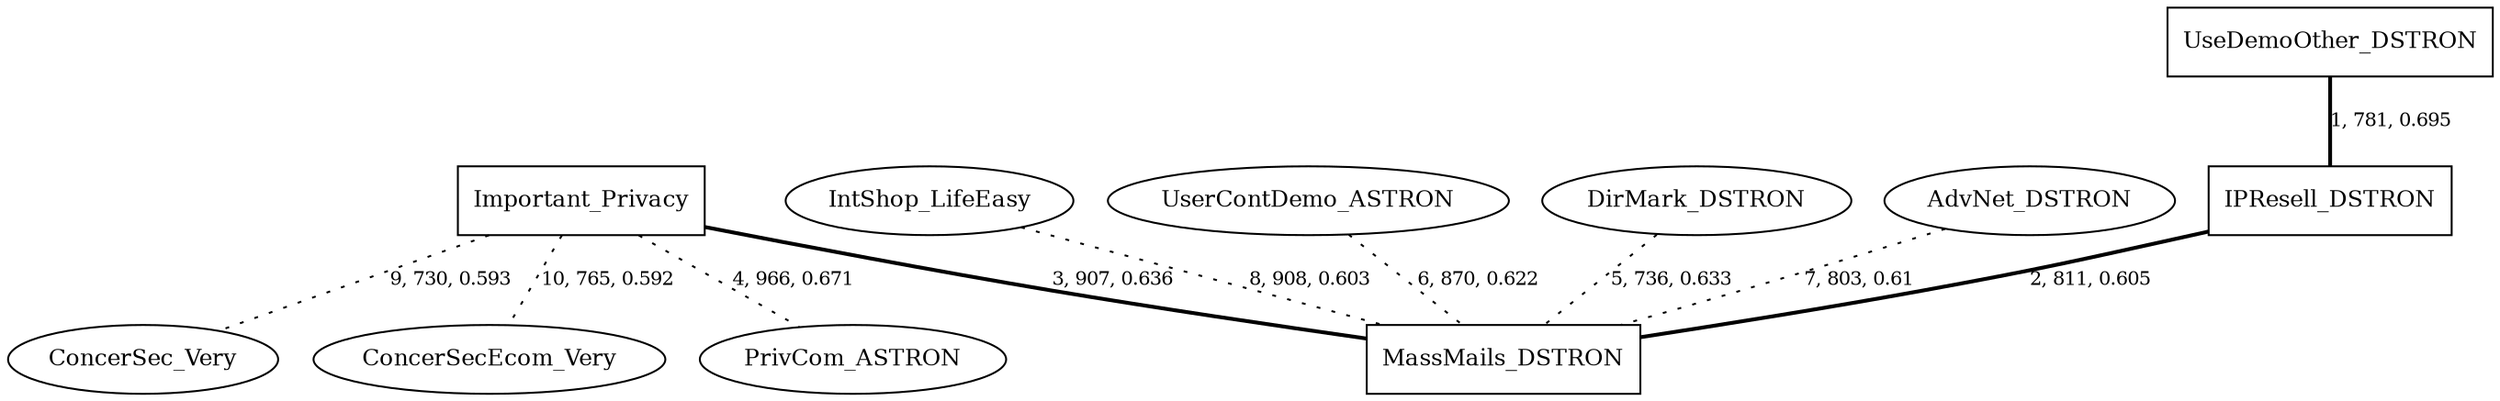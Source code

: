 graph G{
    ConcerSec_Very [label="ConcerSec_Very", fontsize=12];
    MassMails_DSTRON [label="MassMails_DSTRON", fontsize=12, shape=box];
    UseDemoOther_DSTRON [label="UseDemoOther_DSTRON", fontsize=12, shape=box];
    IntShop_LifeEasy [label="IntShop_LifeEasy", fontsize=12];
    UserContDemo_ASTRON [label="UserContDemo_ASTRON", fontsize=12];
    Important_Privacy [label="Important_Privacy", fontsize=12, shape=box];
    DirMark_DSTRON [label="DirMark_DSTRON", fontsize=12];
    ConcerSecEcom_Very [label="ConcerSecEcom_Very", fontsize=12];
    AdvNet_DSTRON [label="AdvNet_DSTRON", fontsize=12];
    IPResell_DSTRON [label="IPResell_DSTRON", fontsize=12, shape=box];
    PrivCom_ASTRON [label="PrivCom_ASTRON", fontsize=12];
    IPResell_DSTRON -- MassMails_DSTRON [label="2, 811, 0.605", fontsize=10, style=bold];
    IntShop_LifeEasy -- MassMails_DSTRON [label="8, 908, 0.603", fontsize=10, style=dotted];
    Important_Privacy -- ConcerSecEcom_Very [label="10, 765, 0.592", fontsize=10, style=dotted];
    Important_Privacy -- ConcerSec_Very [label="9, 730, 0.593", fontsize=10, style=dotted];
    UserContDemo_ASTRON -- MassMails_DSTRON [label="6, 870, 0.622", fontsize=10, style=dotted];
    Important_Privacy -- MassMails_DSTRON [label="3, 907, 0.636", fontsize=10, style=bold];
    Important_Privacy -- PrivCom_ASTRON [label="4, 966, 0.671", fontsize=10, style=dotted];
    DirMark_DSTRON -- MassMails_DSTRON [label="5, 736, 0.633", fontsize=10, style=dotted];
    AdvNet_DSTRON -- MassMails_DSTRON [label="7, 803, 0.61", fontsize=10, style=dotted];
    UseDemoOther_DSTRON -- IPResell_DSTRON [label="1, 781, 0.695", fontsize=10, style=bold];
}
